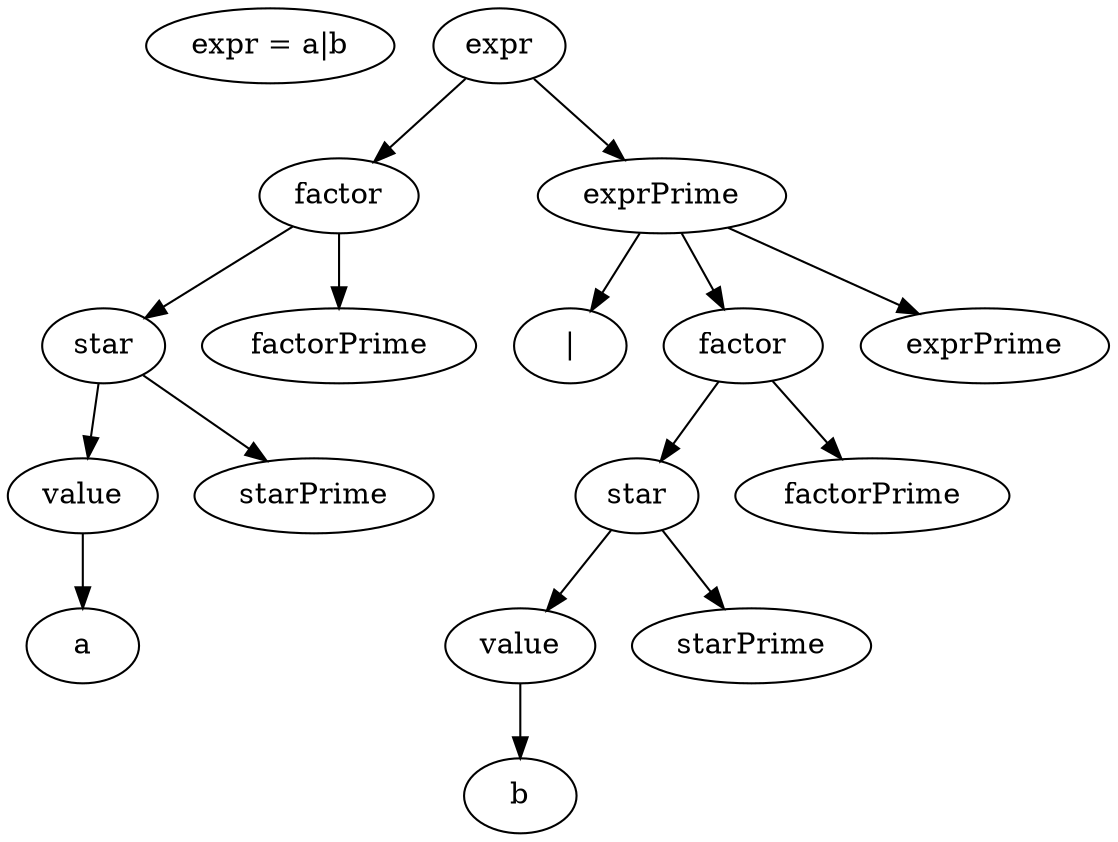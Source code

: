 digraph G {
E [label="expr = a|b"];
0 [label="expr"];
1 [label="factor"];
2 [label="star"];
3 [label="value"];
4 [label="a"];
6 [label="starPrime"];
8 [label="factorPrime"];
10 [label="exprPrime"];
11 [label="|"];
13 [label="factor"];
14 [label="star"];
15 [label="value"];
16 [label="b"];
18 [label="starPrime"];
20 [label="factorPrime"];
23 [label="exprPrime"];
0 -> 1;
0 -> 10;
1 -> 2;
1 -> 8;
2 -> 3;
2 -> 6;
3 -> 4;
10 -> 23;
10 -> 11;
10 -> 13;
13 -> 20;
13 -> 14;
14 -> 18;
14 -> 15;
15 -> 16;
}
